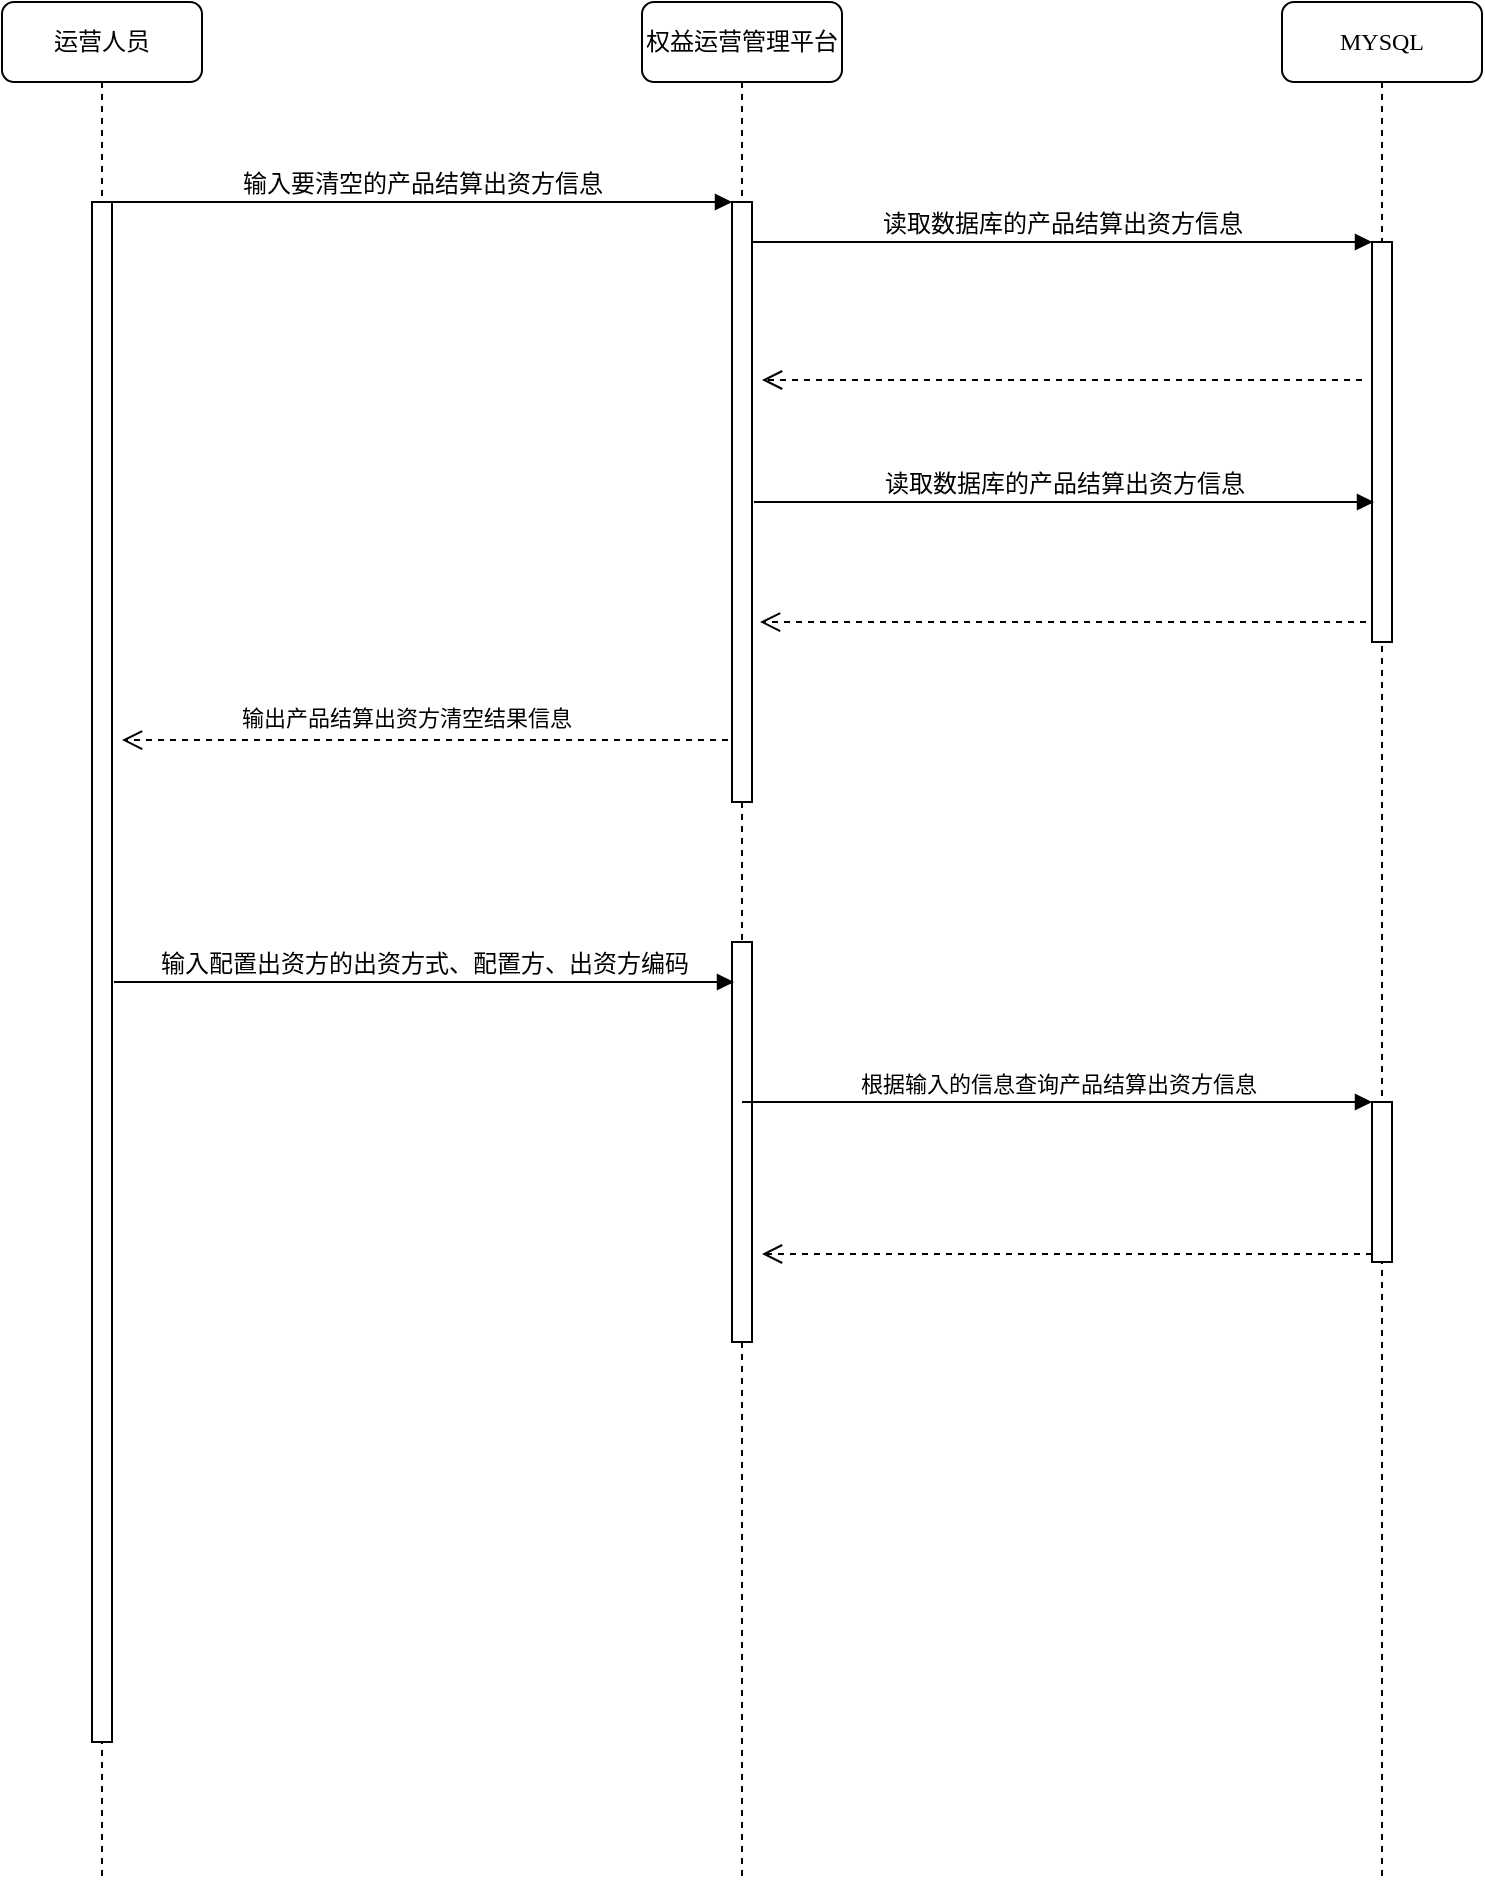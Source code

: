 <mxfile version="14.4.3" type="github" pages="2">
  <diagram name="Page-1" id="13e1069c-82ec-6db2-03f1-153e76fe0fe0">
    <mxGraphModel dx="2042" dy="582" grid="1" gridSize="10" guides="1" tooltips="1" connect="1" arrows="1" fold="1" page="1" pageScale="1" pageWidth="1100" pageHeight="850" background="#ffffff" math="0" shadow="0">
      <root>
        <mxCell id="0" />
        <mxCell id="1" parent="0" />
        <mxCell id="7baba1c4bc27f4b0-2" value="权益运营管理平台" style="shape=umlLifeline;perimeter=lifelinePerimeter;whiteSpace=wrap;html=1;container=1;collapsible=0;recursiveResize=0;outlineConnect=0;rounded=1;shadow=0;comic=0;labelBackgroundColor=none;strokeWidth=1;fontFamily=Verdana;fontSize=12;align=center;" parent="1" vertex="1">
          <mxGeometry x="240" y="80" width="100" height="940" as="geometry" />
        </mxCell>
        <mxCell id="7baba1c4bc27f4b0-10" value="" style="html=1;points=[];perimeter=orthogonalPerimeter;rounded=0;shadow=0;comic=0;labelBackgroundColor=none;strokeWidth=1;fontFamily=Verdana;fontSize=12;align=center;" parent="7baba1c4bc27f4b0-2" vertex="1">
          <mxGeometry x="45" y="100" width="10" height="300" as="geometry" />
        </mxCell>
        <mxCell id="QOEBCdGg7BkUxKvmKy8q-8" value="" style="html=1;points=[];perimeter=orthogonalPerimeter;" vertex="1" parent="7baba1c4bc27f4b0-2">
          <mxGeometry x="45" y="470" width="10" height="200" as="geometry" />
        </mxCell>
        <mxCell id="7baba1c4bc27f4b0-3" value="MYSQL" style="shape=umlLifeline;perimeter=lifelinePerimeter;whiteSpace=wrap;html=1;container=1;collapsible=0;recursiveResize=0;outlineConnect=0;rounded=1;shadow=0;comic=0;labelBackgroundColor=none;strokeWidth=1;fontFamily=Verdana;fontSize=12;align=center;" parent="1" vertex="1">
          <mxGeometry x="560" y="80" width="100" height="940" as="geometry" />
        </mxCell>
        <mxCell id="7baba1c4bc27f4b0-13" value="" style="html=1;points=[];perimeter=orthogonalPerimeter;rounded=0;shadow=0;comic=0;labelBackgroundColor=none;strokeWidth=1;fontFamily=Verdana;fontSize=12;align=center;" parent="7baba1c4bc27f4b0-3" vertex="1">
          <mxGeometry x="45" y="120" width="10" height="200" as="geometry" />
        </mxCell>
        <mxCell id="QOEBCdGg7BkUxKvmKy8q-14" value="" style="html=1;points=[];perimeter=orthogonalPerimeter;" vertex="1" parent="7baba1c4bc27f4b0-3">
          <mxGeometry x="45" y="550" width="10" height="80" as="geometry" />
        </mxCell>
        <mxCell id="7baba1c4bc27f4b0-8" value="运营人员" style="shape=umlLifeline;perimeter=lifelinePerimeter;whiteSpace=wrap;html=1;container=1;collapsible=0;recursiveResize=0;outlineConnect=0;rounded=1;shadow=0;comic=0;labelBackgroundColor=none;strokeWidth=1;fontFamily=Verdana;fontSize=12;align=center;" parent="1" vertex="1">
          <mxGeometry x="-80" y="80" width="100" height="940" as="geometry" />
        </mxCell>
        <mxCell id="7baba1c4bc27f4b0-9" value="" style="html=1;points=[];perimeter=orthogonalPerimeter;rounded=0;shadow=0;comic=0;labelBackgroundColor=none;strokeWidth=1;fontFamily=Verdana;fontSize=12;align=center;" parent="7baba1c4bc27f4b0-8" vertex="1">
          <mxGeometry x="45" y="100" width="10" height="770" as="geometry" />
        </mxCell>
        <mxCell id="7baba1c4bc27f4b0-11" value="输入要清空的产品结算出资方信息" style="html=1;verticalAlign=bottom;endArrow=block;entryX=0;entryY=0;labelBackgroundColor=none;fontFamily=Verdana;fontSize=12;edgeStyle=elbowEdgeStyle;elbow=vertical;" parent="1" source="7baba1c4bc27f4b0-9" target="7baba1c4bc27f4b0-10" edge="1">
          <mxGeometry relative="1" as="geometry">
            <mxPoint x="220" y="190" as="sourcePoint" />
          </mxGeometry>
        </mxCell>
        <mxCell id="7baba1c4bc27f4b0-14" value="读取数据库的产品结算出资方信息" style="html=1;verticalAlign=bottom;endArrow=block;entryX=0;entryY=0;labelBackgroundColor=none;fontFamily=Verdana;fontSize=12;edgeStyle=elbowEdgeStyle;elbow=vertical;" parent="1" source="7baba1c4bc27f4b0-10" target="7baba1c4bc27f4b0-13" edge="1">
          <mxGeometry relative="1" as="geometry">
            <mxPoint x="370" y="200" as="sourcePoint" />
          </mxGeometry>
        </mxCell>
        <mxCell id="QOEBCdGg7BkUxKvmKy8q-4" value="" style="html=1;verticalAlign=bottom;endArrow=open;dashed=1;endSize=8;" edge="1" parent="1">
          <mxGeometry relative="1" as="geometry">
            <mxPoint x="600" y="269" as="sourcePoint" />
            <mxPoint x="300" y="269" as="targetPoint" />
          </mxGeometry>
        </mxCell>
        <mxCell id="QOEBCdGg7BkUxKvmKy8q-6" value="读取数据库的产品结算出资方信息" style="html=1;verticalAlign=bottom;endArrow=block;entryX=0;entryY=0;labelBackgroundColor=none;fontFamily=Verdana;fontSize=12;edgeStyle=elbowEdgeStyle;elbow=vertical;" edge="1" parent="1">
          <mxGeometry relative="1" as="geometry">
            <mxPoint x="296" y="330" as="sourcePoint" />
            <mxPoint x="606" y="330.0" as="targetPoint" />
          </mxGeometry>
        </mxCell>
        <mxCell id="QOEBCdGg7BkUxKvmKy8q-7" value="" style="html=1;verticalAlign=bottom;endArrow=open;dashed=1;endSize=8;entryX=1.2;entryY=0.387;entryDx=0;entryDy=0;entryPerimeter=0;" edge="1" parent="1">
          <mxGeometry relative="1" as="geometry">
            <mxPoint x="602" y="390" as="sourcePoint" />
            <mxPoint x="299" y="390.01" as="targetPoint" />
          </mxGeometry>
        </mxCell>
        <mxCell id="QOEBCdGg7BkUxKvmKy8q-10" value="" style="html=1;verticalAlign=bottom;endArrow=open;dashed=1;endSize=8;entryX=1.2;entryY=0.387;entryDx=0;entryDy=0;entryPerimeter=0;" edge="1" parent="1">
          <mxGeometry relative="1" as="geometry">
            <mxPoint x="283" y="449" as="sourcePoint" />
            <mxPoint x="-20" y="449.01" as="targetPoint" />
          </mxGeometry>
        </mxCell>
        <mxCell id="QOEBCdGg7BkUxKvmKy8q-11" value="输出产品结算出资方清空结果信息" style="edgeLabel;html=1;align=center;verticalAlign=middle;resizable=0;points=[];" vertex="1" connectable="0" parent="QOEBCdGg7BkUxKvmKy8q-10">
          <mxGeometry x="0.102" y="-1" relative="1" as="geometry">
            <mxPoint x="6" y="-10.01" as="offset" />
          </mxGeometry>
        </mxCell>
        <mxCell id="QOEBCdGg7BkUxKvmKy8q-12" value="输入配置出资方的出资方式、配置方、出资方编码" style="html=1;verticalAlign=bottom;endArrow=block;entryX=0;entryY=0;labelBackgroundColor=none;fontFamily=Verdana;fontSize=12;edgeStyle=elbowEdgeStyle;elbow=vertical;" edge="1" parent="1">
          <mxGeometry relative="1" as="geometry">
            <mxPoint x="-24" y="570" as="sourcePoint" />
            <mxPoint x="286" y="570.0" as="targetPoint" />
          </mxGeometry>
        </mxCell>
        <mxCell id="QOEBCdGg7BkUxKvmKy8q-15" value="根据输入的信息查询产品结算出资方信息" style="html=1;verticalAlign=bottom;endArrow=block;entryX=0;entryY=0;" edge="1" target="QOEBCdGg7BkUxKvmKy8q-14" parent="1" source="7baba1c4bc27f4b0-2">
          <mxGeometry relative="1" as="geometry">
            <mxPoint x="535" y="630" as="sourcePoint" />
          </mxGeometry>
        </mxCell>
        <mxCell id="QOEBCdGg7BkUxKvmKy8q-16" value="" style="html=1;verticalAlign=bottom;endArrow=open;dashed=1;endSize=8;exitX=0;exitY=0.95;" edge="1" source="QOEBCdGg7BkUxKvmKy8q-14" parent="1">
          <mxGeometry relative="1" as="geometry">
            <mxPoint x="300" y="706" as="targetPoint" />
          </mxGeometry>
        </mxCell>
      </root>
    </mxGraphModel>
  </diagram>
  <diagram id="PsRtgLJzF0TQro7y4MLt" name="Page-2">
    <mxGraphModel dx="942" dy="582" grid="1" gridSize="10" guides="1" tooltips="1" connect="1" arrows="1" fold="1" page="1" pageScale="1" pageWidth="827" pageHeight="1169" math="0" shadow="0">
      <root>
        <mxCell id="k_qzTdcDjcWE_h4hIg0c-0" />
        <mxCell id="k_qzTdcDjcWE_h4hIg0c-1" parent="k_qzTdcDjcWE_h4hIg0c-0" />
      </root>
    </mxGraphModel>
  </diagram>
</mxfile>
